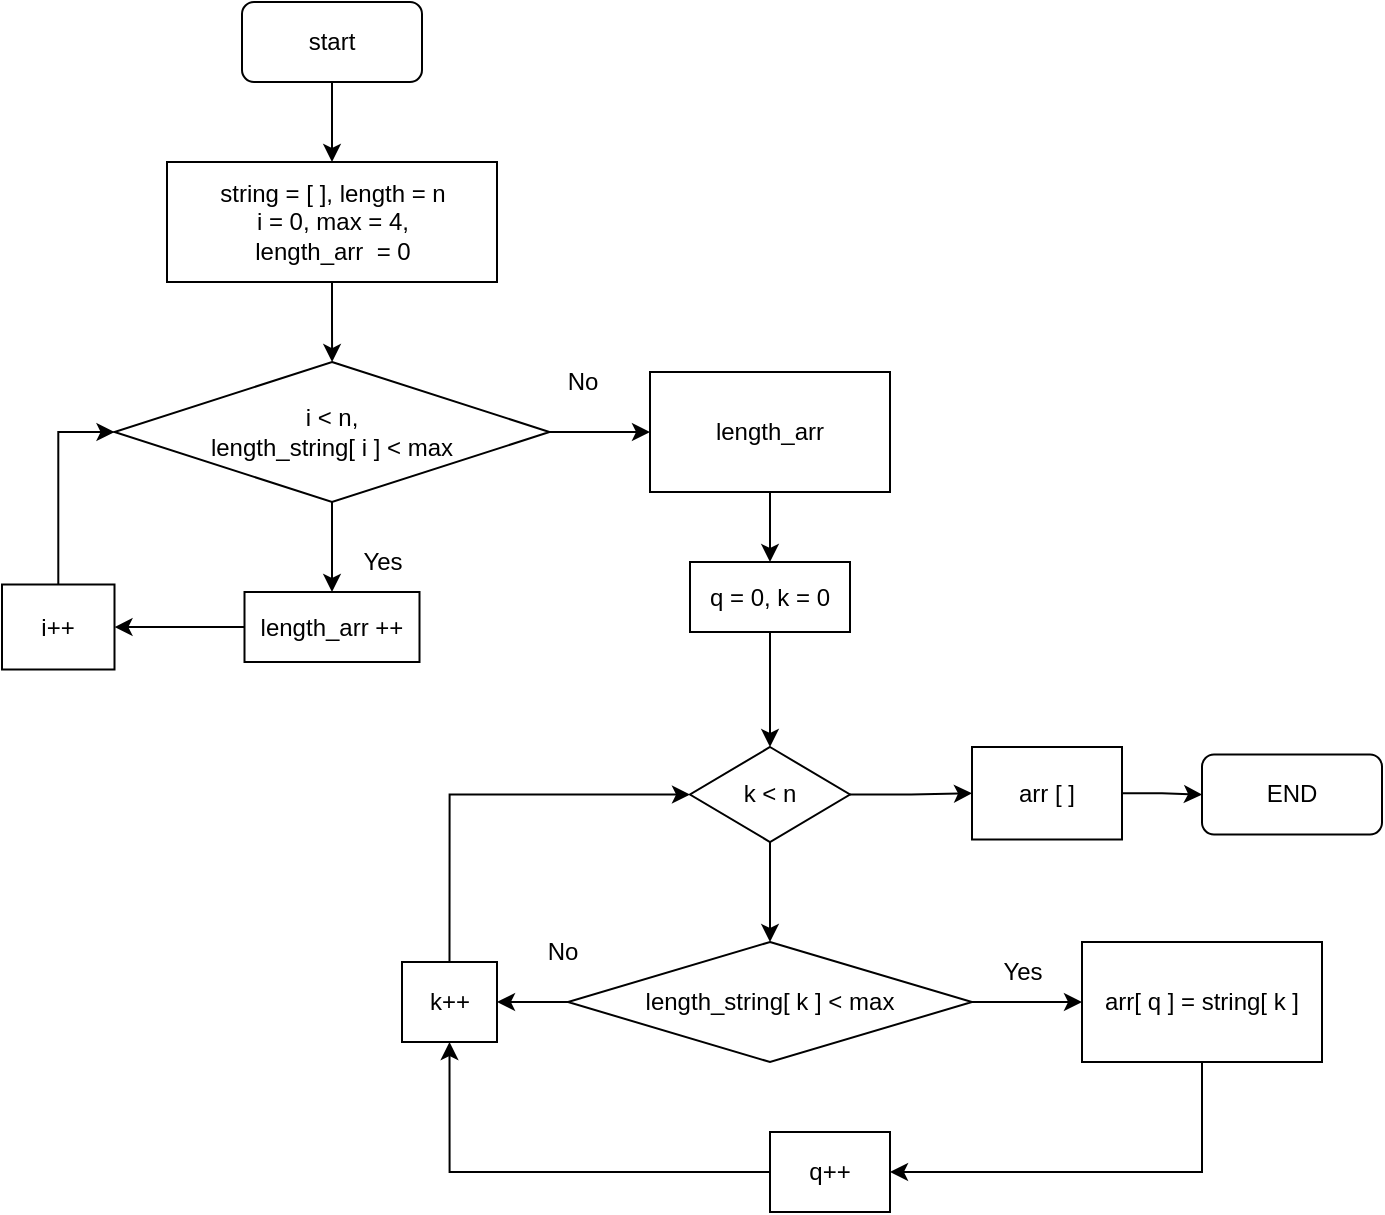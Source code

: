 <mxfile version="20.6.2" type="google"><diagram id="ie-oppkXqWhR9XxIhA6d" name="Страница 1"><mxGraphModel grid="1" page="1" gridSize="10" guides="1" tooltips="1" connect="1" arrows="1" fold="1" pageScale="1" pageWidth="827" pageHeight="1169" math="0" shadow="0"><root><mxCell id="0"/><mxCell id="1" parent="0"/><mxCell id="ZAjhwYIWUdamkmqRi505-1" value="" style="edgeStyle=orthogonalEdgeStyle;rounded=0;orthogonalLoop=1;jettySize=auto;html=1;fontSize=12;" edge="1" parent="1" source="ZAjhwYIWUdamkmqRi505-2" target="ZAjhwYIWUdamkmqRi505-3"><mxGeometry relative="1" as="geometry"/></mxCell><mxCell id="ZAjhwYIWUdamkmqRi505-2" value="start" style="rounded=1;whiteSpace=wrap;html=1;fontSize=12;" vertex="1" parent="1"><mxGeometry x="210" y="20" width="90" height="40" as="geometry"/></mxCell><mxCell id="ZAjhwYIWUdamkmqRi505-5" value="" style="edgeStyle=orthogonalEdgeStyle;rounded=0;orthogonalLoop=1;jettySize=auto;html=1;" edge="1" parent="1" source="ZAjhwYIWUdamkmqRi505-3" target="ZAjhwYIWUdamkmqRi505-4"><mxGeometry relative="1" as="geometry"/></mxCell><mxCell id="ZAjhwYIWUdamkmqRi505-3" value="string = [ ], length = n&lt;br&gt;i = 0, max = 4,&lt;br&gt;length_arr&amp;nbsp;&amp;nbsp;= 0" style="rounded=0;whiteSpace=wrap;html=1;fontSize=12;" vertex="1" parent="1"><mxGeometry x="172.5" y="100" width="165" height="60" as="geometry"/></mxCell><mxCell id="ZAjhwYIWUdamkmqRi505-7" value="" style="edgeStyle=orthogonalEdgeStyle;rounded=0;orthogonalLoop=1;jettySize=auto;html=1;" edge="1" parent="1" source="ZAjhwYIWUdamkmqRi505-4" target="ZAjhwYIWUdamkmqRi505-6"><mxGeometry relative="1" as="geometry"/></mxCell><mxCell id="ZAjhwYIWUdamkmqRi505-14" value="" style="edgeStyle=orthogonalEdgeStyle;rounded=0;orthogonalLoop=1;jettySize=auto;html=1;" edge="1" parent="1" source="ZAjhwYIWUdamkmqRi505-4" target="ZAjhwYIWUdamkmqRi505-13"><mxGeometry relative="1" as="geometry"/></mxCell><mxCell id="ZAjhwYIWUdamkmqRi505-4" value="i &amp;lt; n,&lt;br&gt;length_string[ i ] &amp;lt; max" style="rhombus;whiteSpace=wrap;html=1;rounded=0;" vertex="1" parent="1"><mxGeometry x="146.25" y="200" width="217.5" height="70" as="geometry"/></mxCell><mxCell id="ZAjhwYIWUdamkmqRi505-10" value="" style="edgeStyle=orthogonalEdgeStyle;rounded=0;orthogonalLoop=1;jettySize=auto;html=1;" edge="1" parent="1" source="ZAjhwYIWUdamkmqRi505-6" target="ZAjhwYIWUdamkmqRi505-9"><mxGeometry relative="1" as="geometry"/></mxCell><mxCell id="ZAjhwYIWUdamkmqRi505-6" value="length_arr ++" style="whiteSpace=wrap;html=1;rounded=0;" vertex="1" parent="1"><mxGeometry x="211.25" y="315" width="87.5" height="35" as="geometry"/></mxCell><mxCell id="ZAjhwYIWUdamkmqRi505-8" value="Yes" style="text;html=1;align=center;verticalAlign=middle;resizable=0;points=[];autosize=1;strokeColor=none;fillColor=none;" vertex="1" parent="1"><mxGeometry x="260" y="285" width="40" height="30" as="geometry"/></mxCell><mxCell id="ZAjhwYIWUdamkmqRi505-12" style="edgeStyle=orthogonalEdgeStyle;rounded=0;orthogonalLoop=1;jettySize=auto;html=1;entryX=0;entryY=0.5;entryDx=0;entryDy=0;" edge="1" parent="1" source="ZAjhwYIWUdamkmqRi505-9" target="ZAjhwYIWUdamkmqRi505-4"><mxGeometry relative="1" as="geometry"/></mxCell><mxCell id="ZAjhwYIWUdamkmqRi505-9" value="i++" style="whiteSpace=wrap;html=1;rounded=0;" vertex="1" parent="1"><mxGeometry x="90" y="311.25" width="56.25" height="42.5" as="geometry"/></mxCell><mxCell id="ZAjhwYIWUdamkmqRi505-16" value="" style="edgeStyle=orthogonalEdgeStyle;rounded=0;orthogonalLoop=1;jettySize=auto;html=1;" edge="1" parent="1" source="ZAjhwYIWUdamkmqRi505-13" target="ZAjhwYIWUdamkmqRi505-15"><mxGeometry relative="1" as="geometry"/></mxCell><mxCell id="ZAjhwYIWUdamkmqRi505-13" value="length_arr" style="whiteSpace=wrap;html=1;rounded=0;" vertex="1" parent="1"><mxGeometry x="414" y="205" width="120" height="60" as="geometry"/></mxCell><mxCell id="ZAjhwYIWUdamkmqRi505-19" value="" style="edgeStyle=orthogonalEdgeStyle;rounded=0;orthogonalLoop=1;jettySize=auto;html=1;" edge="1" parent="1" source="ZAjhwYIWUdamkmqRi505-15" target="ZAjhwYIWUdamkmqRi505-18"><mxGeometry relative="1" as="geometry"/></mxCell><mxCell id="ZAjhwYIWUdamkmqRi505-15" value="q = 0, k = 0" style="whiteSpace=wrap;html=1;rounded=0;" vertex="1" parent="1"><mxGeometry x="434" y="300" width="80" height="35" as="geometry"/></mxCell><mxCell id="ZAjhwYIWUdamkmqRi505-17" value="No" style="text;html=1;align=center;verticalAlign=middle;resizable=0;points=[];autosize=1;strokeColor=none;fillColor=none;" vertex="1" parent="1"><mxGeometry x="360" y="195" width="40" height="30" as="geometry"/></mxCell><mxCell id="ZAjhwYIWUdamkmqRi505-22" value="" style="edgeStyle=orthogonalEdgeStyle;rounded=0;orthogonalLoop=1;jettySize=auto;html=1;" edge="1" parent="1" source="ZAjhwYIWUdamkmqRi505-18" target="ZAjhwYIWUdamkmqRi505-21"><mxGeometry relative="1" as="geometry"/></mxCell><mxCell id="ZAjhwYIWUdamkmqRi505-36" value="" style="edgeStyle=orthogonalEdgeStyle;rounded=0;orthogonalLoop=1;jettySize=auto;html=1;" edge="1" parent="1" source="ZAjhwYIWUdamkmqRi505-18" target="ZAjhwYIWUdamkmqRi505-35"><mxGeometry relative="1" as="geometry"/></mxCell><mxCell id="ZAjhwYIWUdamkmqRi505-18" value="k &amp;lt; n" style="rhombus;whiteSpace=wrap;html=1;rounded=0;" vertex="1" parent="1"><mxGeometry x="434" y="392.5" width="80" height="47.5" as="geometry"/></mxCell><mxCell id="ZAjhwYIWUdamkmqRi505-24" value="" style="edgeStyle=orthogonalEdgeStyle;rounded=0;orthogonalLoop=1;jettySize=auto;html=1;" edge="1" parent="1" source="ZAjhwYIWUdamkmqRi505-21" target="ZAjhwYIWUdamkmqRi505-23"><mxGeometry relative="1" as="geometry"/></mxCell><mxCell id="ZAjhwYIWUdamkmqRi505-30" value="" style="edgeStyle=orthogonalEdgeStyle;rounded=0;orthogonalLoop=1;jettySize=auto;html=1;" edge="1" parent="1" source="ZAjhwYIWUdamkmqRi505-21" target="ZAjhwYIWUdamkmqRi505-29"><mxGeometry relative="1" as="geometry"/></mxCell><mxCell id="ZAjhwYIWUdamkmqRi505-21" value="length_string[ k ] &amp;lt; max" style="rhombus;whiteSpace=wrap;html=1;rounded=0;" vertex="1" parent="1"><mxGeometry x="373" y="490" width="202" height="60" as="geometry"/></mxCell><mxCell id="ZAjhwYIWUdamkmqRi505-26" value="" style="edgeStyle=orthogonalEdgeStyle;rounded=0;orthogonalLoop=1;jettySize=auto;html=1;" edge="1" parent="1" source="ZAjhwYIWUdamkmqRi505-23" target="ZAjhwYIWUdamkmqRi505-25"><mxGeometry relative="1" as="geometry"><Array as="points"><mxPoint x="690" y="605"/></Array></mxGeometry></mxCell><mxCell id="ZAjhwYIWUdamkmqRi505-23" value="arr[ q ] = string[ k ]" style="whiteSpace=wrap;html=1;rounded=0;" vertex="1" parent="1"><mxGeometry x="630" y="490" width="120" height="60" as="geometry"/></mxCell><mxCell id="ZAjhwYIWUdamkmqRi505-27" style="edgeStyle=orthogonalEdgeStyle;rounded=0;orthogonalLoop=1;jettySize=auto;html=1;entryX=0.5;entryY=1;entryDx=0;entryDy=0;" edge="1" parent="1" source="ZAjhwYIWUdamkmqRi505-25" target="ZAjhwYIWUdamkmqRi505-29"><mxGeometry relative="1" as="geometry"><Array as="points"><mxPoint x="314" y="605"/></Array></mxGeometry></mxCell><mxCell id="ZAjhwYIWUdamkmqRi505-25" value="q++" style="whiteSpace=wrap;html=1;rounded=0;" vertex="1" parent="1"><mxGeometry x="474" y="585" width="60" height="40" as="geometry"/></mxCell><mxCell id="ZAjhwYIWUdamkmqRi505-28" value="Yes" style="text;html=1;align=center;verticalAlign=middle;resizable=0;points=[];autosize=1;strokeColor=none;fillColor=none;" vertex="1" parent="1"><mxGeometry x="580" y="490" width="40" height="30" as="geometry"/></mxCell><mxCell id="ZAjhwYIWUdamkmqRi505-31" style="edgeStyle=orthogonalEdgeStyle;rounded=0;orthogonalLoop=1;jettySize=auto;html=1;entryX=0;entryY=0.5;entryDx=0;entryDy=0;exitX=0.5;exitY=0;exitDx=0;exitDy=0;" edge="1" parent="1" source="ZAjhwYIWUdamkmqRi505-29" target="ZAjhwYIWUdamkmqRi505-18"><mxGeometry relative="1" as="geometry"><mxPoint x="320" y="490" as="sourcePoint"/><Array as="points"><mxPoint x="314" y="416"/></Array></mxGeometry></mxCell><mxCell id="ZAjhwYIWUdamkmqRi505-29" value="k++" style="whiteSpace=wrap;html=1;rounded=0;" vertex="1" parent="1"><mxGeometry x="290" y="500" width="47.5" height="40" as="geometry"/></mxCell><mxCell id="ZAjhwYIWUdamkmqRi505-34" value="No" style="text;html=1;align=center;verticalAlign=middle;resizable=0;points=[];autosize=1;strokeColor=none;fillColor=none;" vertex="1" parent="1"><mxGeometry x="350" y="480" width="40" height="30" as="geometry"/></mxCell><mxCell id="ZAjhwYIWUdamkmqRi505-38" value="" style="edgeStyle=orthogonalEdgeStyle;rounded=0;orthogonalLoop=1;jettySize=auto;html=1;" edge="1" parent="1" source="ZAjhwYIWUdamkmqRi505-35" target="ZAjhwYIWUdamkmqRi505-37"><mxGeometry relative="1" as="geometry"/></mxCell><mxCell id="ZAjhwYIWUdamkmqRi505-35" value="arr [ ]" style="whiteSpace=wrap;html=1;rounded=0;" vertex="1" parent="1"><mxGeometry x="575" y="392.5" width="75" height="46.25" as="geometry"/></mxCell><mxCell id="ZAjhwYIWUdamkmqRi505-37" value="END" style="rounded=1;whiteSpace=wrap;html=1;fontSize=12;" vertex="1" parent="1"><mxGeometry x="690" y="396.25" width="90" height="40" as="geometry"/></mxCell></root></mxGraphModel></diagram></mxfile>
